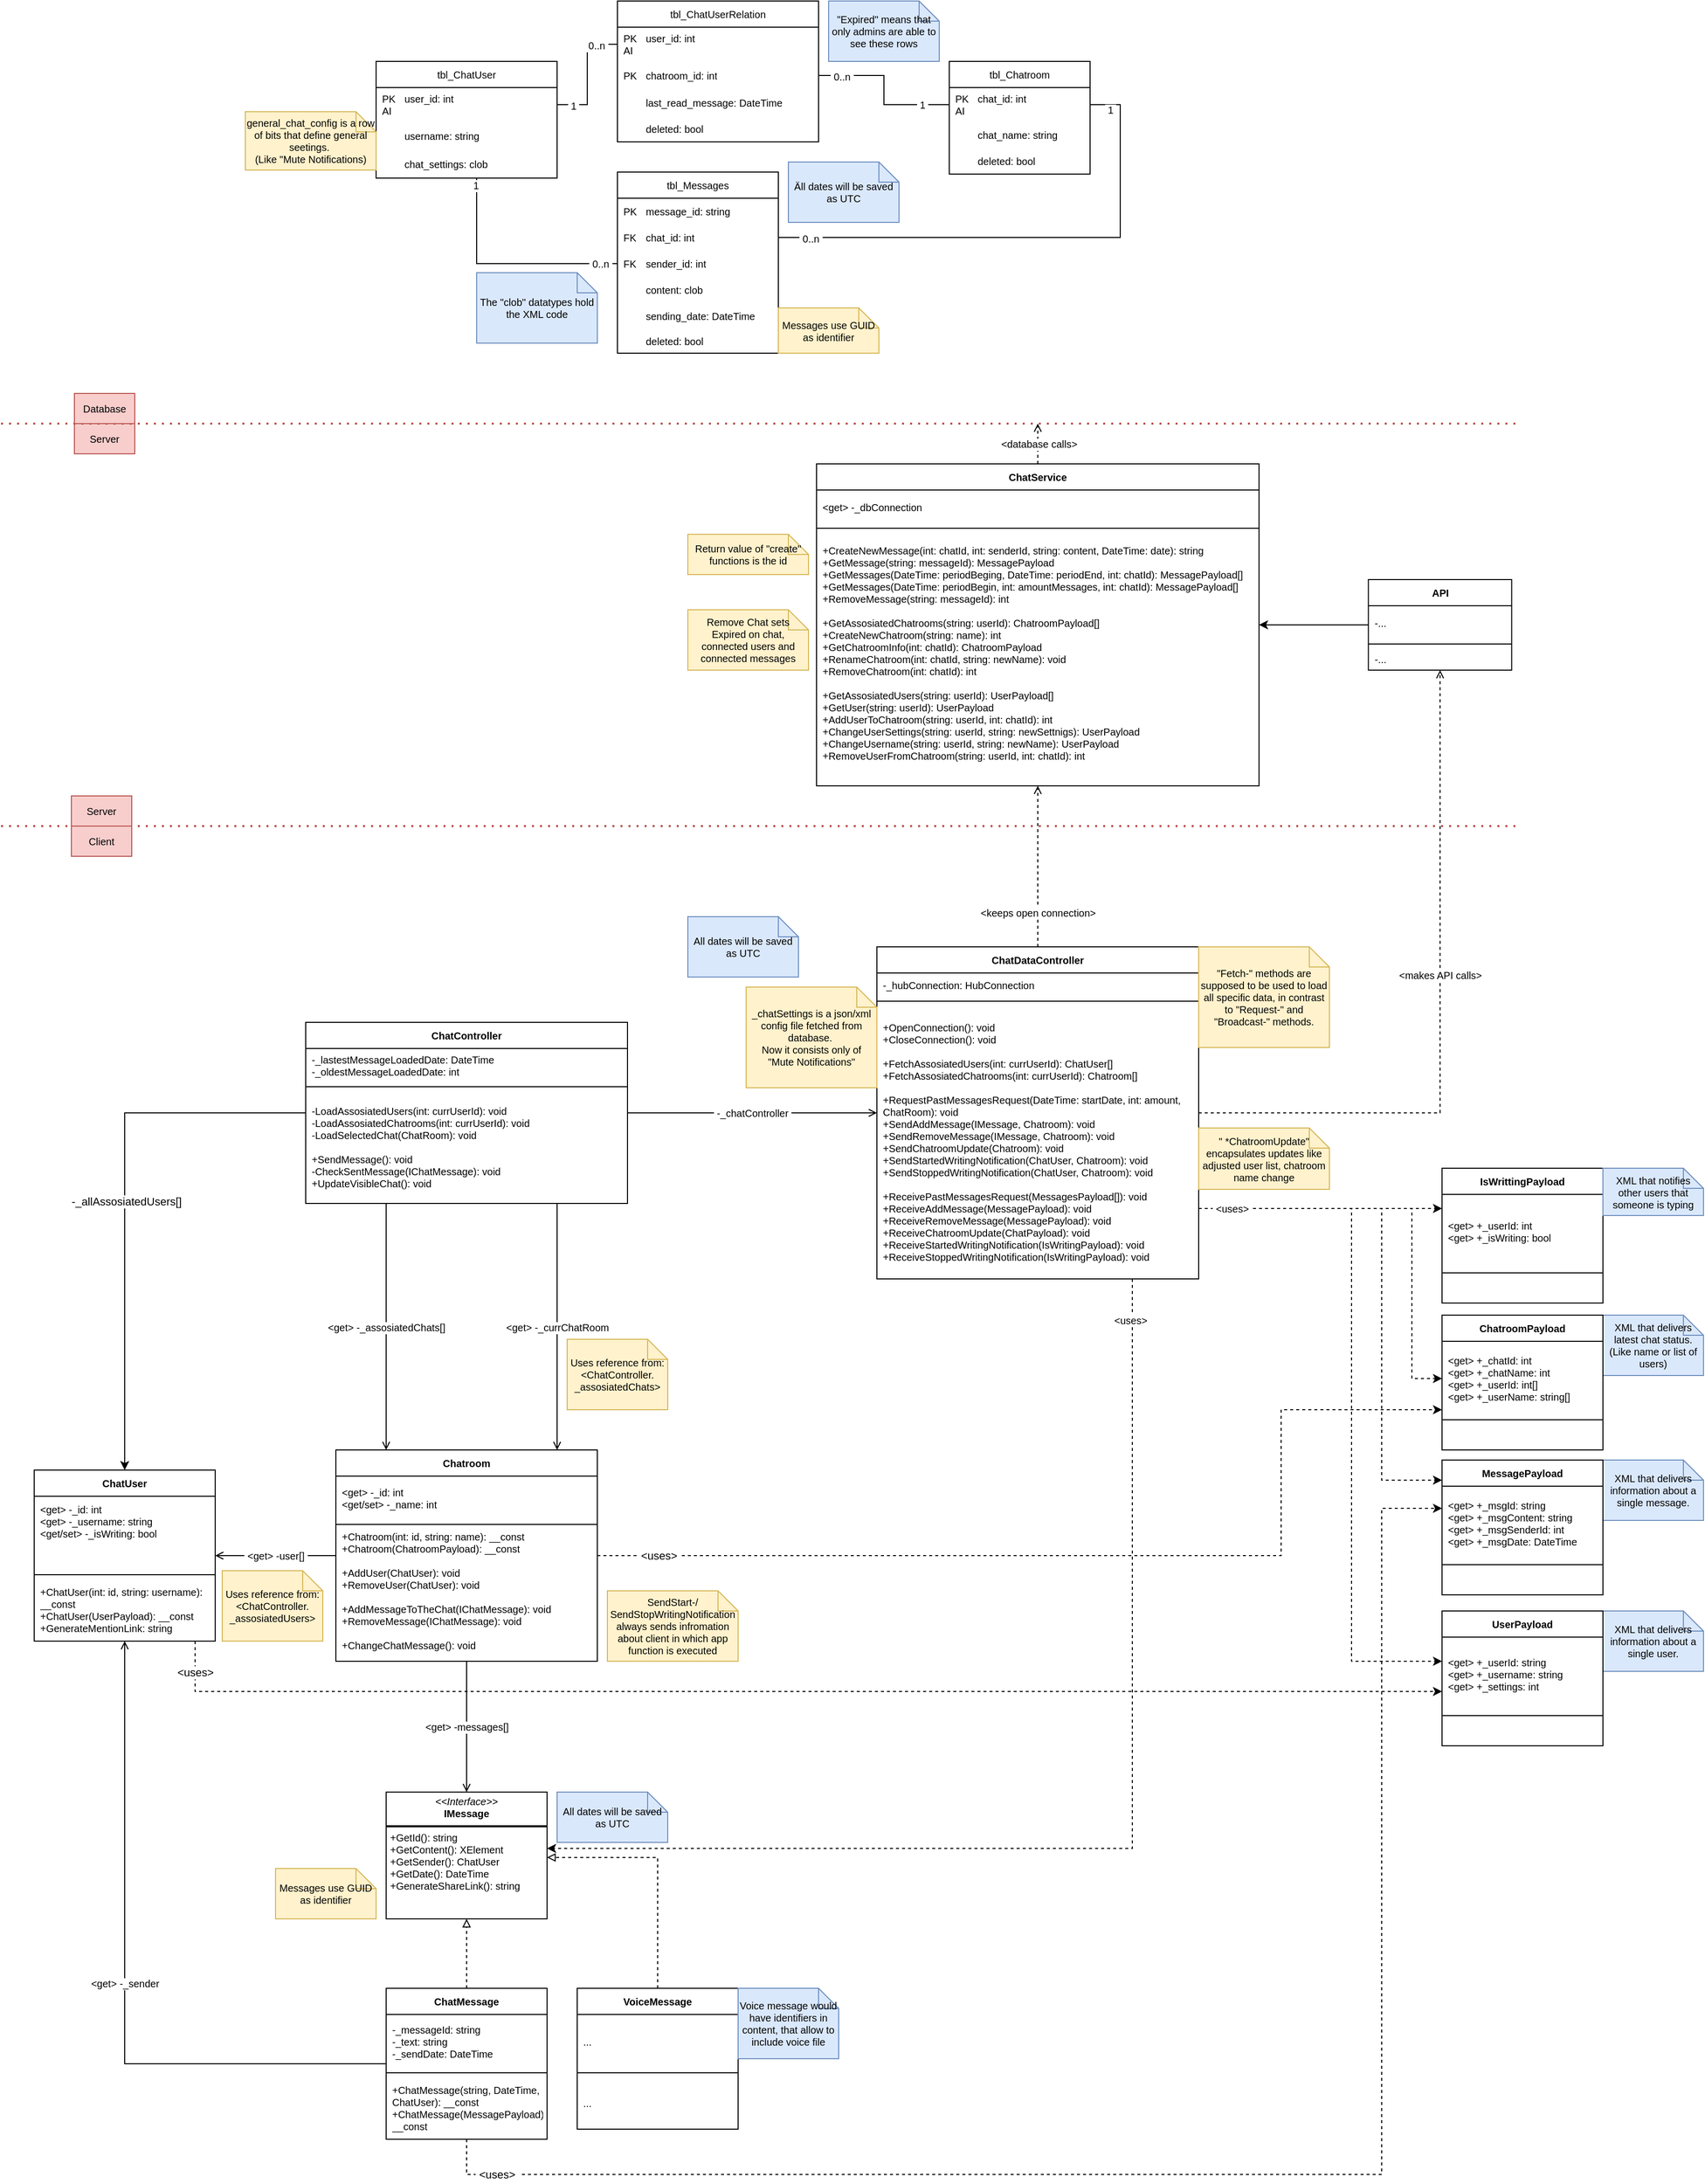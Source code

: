 <mxfile version="24.0.8" type="github">
  <diagram name="Pagina-1" id="_BIcd2fGNGywZXepcDtC">
    <mxGraphModel dx="2022" dy="1784" grid="1" gridSize="10" guides="1" tooltips="1" connect="1" arrows="1" fold="1" page="1" pageScale="1" pageWidth="827" pageHeight="1169" math="0" shadow="0">
      <root>
        <mxCell id="0" />
        <mxCell id="1" parent="0" />
        <mxCell id="UXujqqbUCY5wyIjqTFSq-46" value="&amp;nbsp;&amp;lt;uses&amp;gt;&amp;nbsp;" style="edgeStyle=orthogonalEdgeStyle;rounded=0;orthogonalLoop=1;jettySize=auto;html=1;dashed=1;" parent="1" source="otVkLo7p5fC6BMHa_1EE-1" target="8HCmsYnYacTSTwjRQxVs-51" edge="1">
          <mxGeometry x="-0.954" relative="1" as="geometry">
            <Array as="points">
              <mxPoint x="-490" y="700" />
            </Array>
            <mxPoint y="1" as="offset" />
          </mxGeometry>
        </mxCell>
        <mxCell id="otVkLo7p5fC6BMHa_1EE-1" value="ChatUser" style="swimlane;fontStyle=1;align=center;verticalAlign=middle;childLayout=stackLayout;horizontal=1;startSize=26;horizontalStack=0;resizeParent=1;resizeParentMax=0;resizeLast=0;collapsible=1;marginBottom=0;whiteSpace=wrap;html=1;fontSize=10;" parent="1" vertex="1">
          <mxGeometry x="-650" y="480" width="180" height="170" as="geometry" />
        </mxCell>
        <mxCell id="otVkLo7p5fC6BMHa_1EE-2" value="&lt;div style=&quot;font-size: 10px;&quot;&gt;&lt;span style=&quot;background-color: initial; font-size: 10px;&quot;&gt;&amp;lt;get&amp;gt; -_id: int&lt;/span&gt;&lt;br style=&quot;font-size: 10px;&quot;&gt;&lt;/div&gt;&lt;div style=&quot;font-size: 10px;&quot;&gt;&amp;lt;get&amp;gt; -_username: string&lt;div style=&quot;font-size: 10px;&quot;&gt;&amp;lt;get/set&amp;gt; -_isWriting: bool&lt;/div&gt;&lt;div style=&quot;font-size: 10px;&quot;&gt;&lt;br style=&quot;font-size: 10px;&quot;&gt;&lt;/div&gt;&lt;div style=&quot;font-size: 10px;&quot;&gt;&lt;br style=&quot;font-size: 10px;&quot;&gt;&lt;/div&gt;&lt;/div&gt;" style="text;strokeColor=none;fillColor=none;align=left;verticalAlign=middle;spacingLeft=4;spacingRight=4;overflow=hidden;rotatable=0;points=[[0,0.5],[1,0.5]];portConstraint=eastwest;whiteSpace=wrap;html=1;fontSize=10;" parent="otVkLo7p5fC6BMHa_1EE-1" vertex="1">
          <mxGeometry y="26" width="180" height="74" as="geometry" />
        </mxCell>
        <mxCell id="otVkLo7p5fC6BMHa_1EE-3" value="" style="line;strokeWidth=1;fillColor=none;align=left;verticalAlign=middle;spacingTop=-1;spacingLeft=3;spacingRight=3;rotatable=0;labelPosition=right;points=[];portConstraint=eastwest;strokeColor=inherit;fontSize=10;" parent="otVkLo7p5fC6BMHa_1EE-1" vertex="1">
          <mxGeometry y="100" width="180" height="8" as="geometry" />
        </mxCell>
        <mxCell id="otVkLo7p5fC6BMHa_1EE-4" value="+ChatUser(int: id, string: username): __const&lt;div style=&quot;font-size: 10px;&quot;&gt;+ChatUser(UserPayload): __const&lt;br style=&quot;font-size: 10px;&quot;&gt;+GenerateMentionLink: string&lt;/div&gt;" style="text;strokeColor=none;fillColor=none;align=left;verticalAlign=middle;spacingLeft=4;spacingRight=4;overflow=hidden;rotatable=0;points=[[0,0.5],[1,0.5]];portConstraint=eastwest;whiteSpace=wrap;html=1;fontSize=10;" parent="otVkLo7p5fC6BMHa_1EE-1" vertex="1">
          <mxGeometry y="108" width="180" height="62" as="geometry" />
        </mxCell>
        <mxCell id="oJ9yVa5YV7pGG5SNaFQi-9" style="edgeStyle=orthogonalEdgeStyle;rounded=0;orthogonalLoop=1;jettySize=auto;html=1;endArrow=open;endFill=0;fontSize=10;dashed=1;verticalAlign=middle;" parent="1" source="otVkLo7p5fC6BMHa_1EE-5" target="oJ9yVa5YV7pGG5SNaFQi-4" edge="1">
          <mxGeometry relative="1" as="geometry" />
        </mxCell>
        <mxCell id="oJ9yVa5YV7pGG5SNaFQi-23" value="&amp;nbsp;&amp;lt;makes API calls&amp;gt;&amp;nbsp;" style="edgeLabel;html=1;align=center;verticalAlign=middle;resizable=0;points=[];fontSize=10;" parent="oJ9yVa5YV7pGG5SNaFQi-9" vertex="1" connectable="0">
          <mxGeometry x="0.11" relative="1" as="geometry">
            <mxPoint as="offset" />
          </mxGeometry>
        </mxCell>
        <mxCell id="8HCmsYnYacTSTwjRQxVs-7" value="&amp;lt;keeps open connection&amp;gt;" style="edgeStyle=orthogonalEdgeStyle;rounded=0;orthogonalLoop=1;jettySize=auto;html=1;dashed=1;endArrow=open;endFill=0;fontSize=10;verticalAlign=middle;" parent="1" source="otVkLo7p5fC6BMHa_1EE-5" target="8HCmsYnYacTSTwjRQxVs-3" edge="1">
          <mxGeometry x="-0.571" relative="1" as="geometry">
            <mxPoint as="offset" />
            <mxPoint x="348" y="-60" as="sourcePoint" />
          </mxGeometry>
        </mxCell>
        <mxCell id="otVkLo7p5fC6BMHa_1EE-5" value="ChatDataController" style="swimlane;fontStyle=1;align=center;verticalAlign=middle;childLayout=stackLayout;horizontal=1;startSize=26;horizontalStack=0;resizeParent=1;resizeParentMax=0;resizeLast=0;collapsible=1;marginBottom=0;whiteSpace=wrap;html=1;fontSize=10;" parent="1" vertex="1">
          <mxGeometry x="188" y="-40" width="320" height="330" as="geometry">
            <mxRectangle x="60" y="30" width="90" height="30" as="alternateBounds" />
          </mxGeometry>
        </mxCell>
        <mxCell id="otVkLo7p5fC6BMHa_1EE-6" value="&lt;div style=&quot;font-size: 10px;&quot;&gt;-_hubConnection: HubConnection&lt;br&gt;&lt;/div&gt;" style="text;strokeColor=none;fillColor=none;align=left;verticalAlign=middle;spacingLeft=4;spacingRight=4;overflow=hidden;rotatable=0;points=[[0,0.5],[1,0.5]];portConstraint=eastwest;whiteSpace=wrap;html=1;fontSize=10;" parent="otVkLo7p5fC6BMHa_1EE-5" vertex="1">
          <mxGeometry y="26" width="320" height="24" as="geometry" />
        </mxCell>
        <mxCell id="otVkLo7p5fC6BMHa_1EE-7" value="" style="line;strokeWidth=1;fillColor=none;align=left;verticalAlign=middle;spacingTop=-1;spacingLeft=3;spacingRight=3;rotatable=0;labelPosition=right;points=[];portConstraint=eastwest;strokeColor=inherit;fontSize=10;" parent="otVkLo7p5fC6BMHa_1EE-5" vertex="1">
          <mxGeometry y="50" width="320" height="8" as="geometry" />
        </mxCell>
        <mxCell id="otVkLo7p5fC6BMHa_1EE-8" value="&lt;div style=&quot;font-size: 10px;&quot;&gt;&lt;span style=&quot;background-color: initial; font-size: 10px;&quot;&gt;+OpenConnection(): void&lt;/span&gt;&lt;br style=&quot;font-size: 10px;&quot;&gt;&lt;/div&gt;&lt;div style=&quot;font-size: 10px;&quot;&gt;+CloseConnection(): void&lt;/div&gt;&lt;div style=&quot;font-size: 10px;&quot;&gt;&lt;br&gt;&lt;/div&gt;&lt;div style=&quot;font-size: 10px;&quot;&gt;+FetchAssosiatedUsers(int: currUserId): ChatUser[]&lt;/div&gt;&lt;div style=&quot;font-size: 10px;&quot;&gt;+FetchAssosiatedChatrooms(int: currUserId): Chatroom[]&lt;/div&gt;&lt;div style=&quot;font-size: 10px;&quot;&gt;&lt;br&gt;&lt;/div&gt;&lt;div style=&quot;font-size: 10px;&quot;&gt;+RequestPastMessagesRequest(DateTime: startDate, int: amount, ChatRoom): void&lt;br style=&quot;font-size: 10px;&quot;&gt;&lt;div style=&quot;font-size: 10px;&quot;&gt;&lt;span style=&quot;background-color: initial; font-size: 10px;&quot;&gt;+SendAddMessage(IMessage, Chatroom): void&lt;/span&gt;&lt;br style=&quot;font-size: 10px;&quot;&gt;&lt;/div&gt;&lt;div style=&quot;font-size: 10px;&quot;&gt;+SendRemoveMessage(I&lt;span style=&quot;background-color: initial; font-size: 10px;&quot;&gt;Message, Chatroom&lt;/span&gt;&lt;span style=&quot;background-color: initial; font-size: 10px;&quot;&gt;): void&lt;/span&gt;&lt;/div&gt;&lt;div style=&quot;font-size: 10px;&quot;&gt;+SendChatroomUpdate(Chatroom): void&lt;div style=&quot;font-size: 10px;&quot;&gt;+SendStartedWritingNotification(ChatUser, Chatroom): void&lt;br style=&quot;font-size: 10px;&quot;&gt;&lt;/div&gt;&lt;div style=&quot;font-size: 10px;&quot;&gt;&lt;span style=&quot;background-color: initial; font-size: 10px;&quot;&gt;+SendStoppedWritingNotification(ChatUser, Chatroom): void&lt;/span&gt;&lt;br style=&quot;font-size: 10px;&quot;&gt;&lt;/div&gt;&lt;div style=&quot;font-size: 10px;&quot;&gt;&lt;span style=&quot;background-color: initial; font-size: 10px;&quot;&gt;&lt;br style=&quot;font-size: 10px;&quot;&gt;&lt;/span&gt;&lt;/div&gt;&lt;div style=&quot;font-size: 10px;&quot;&gt;+ReceivePastMessagesRequest(MessagesPayload[]): void&lt;/div&gt;&lt;div style=&quot;font-size: 10px;&quot;&gt;&lt;span style=&quot;background-color: initial; font-size: 10px;&quot;&gt;+ReceiveAddMessage(MessagePayload): void&lt;/span&gt;&lt;span style=&quot;background-color: initial; font-size: 10px;&quot;&gt;&lt;br style=&quot;font-size: 10px;&quot;&gt;&lt;/span&gt;&lt;/div&gt;&lt;div style=&quot;font-size: 10px;&quot;&gt;+ReceiveRemoveMessage(&lt;span style=&quot;background-color: initial; font-size: 10px;&quot;&gt;MessagePayload&lt;/span&gt;&lt;span style=&quot;background-color: initial; font-size: 10px;&quot;&gt;): void&lt;/span&gt;&lt;/div&gt;&lt;div style=&quot;font-size: 10px;&quot;&gt;+ReceiveChatroomUpdate(ChatPayload): void&lt;br style=&quot;font-size: 10px;&quot;&gt;&lt;/div&gt;&lt;/div&gt;+ReceiveStartedWritingNotification(IsWritingPayload): void&lt;/div&gt;+ReceiveStoppedWritingNotification(IsWritingPayload): void" style="text;strokeColor=none;fillColor=none;align=left;verticalAlign=middle;spacingLeft=4;spacingRight=4;overflow=hidden;rotatable=0;points=[[0,0.5],[1,0.5]];portConstraint=eastwest;whiteSpace=wrap;html=1;fontSize=10;" parent="otVkLo7p5fC6BMHa_1EE-5" vertex="1">
          <mxGeometry y="58" width="320" height="272" as="geometry" />
        </mxCell>
        <mxCell id="oJ9yVa5YV7pGG5SNaFQi-1" value="&amp;lt;get&amp;gt; -messages[]" style="edgeStyle=orthogonalEdgeStyle;rounded=0;orthogonalLoop=1;jettySize=auto;html=1;endArrow=open;endFill=0;fontSize=10;verticalAlign=middle;" parent="1" source="otVkLo7p5fC6BMHa_1EE-9" target="oJ9yVa5YV7pGG5SNaFQi-46" edge="1">
          <mxGeometry relative="1" as="geometry" />
        </mxCell>
        <mxCell id="oJ9yVa5YV7pGG5SNaFQi-2" value="&amp;nbsp;&amp;lt;get&amp;gt; -user[]&amp;nbsp;" style="edgeStyle=orthogonalEdgeStyle;rounded=0;orthogonalLoop=1;jettySize=auto;html=1;endArrow=open;endFill=0;fontSize=10;verticalAlign=middle;" parent="1" source="otVkLo7p5fC6BMHa_1EE-9" target="otVkLo7p5fC6BMHa_1EE-1" edge="1">
          <mxGeometry relative="1" as="geometry" />
        </mxCell>
        <mxCell id="oJ9yVa5YV7pGG5SNaFQi-8" value="&amp;lt;get&amp;gt; -_currChatRoom" style="edgeStyle=orthogonalEdgeStyle;rounded=0;orthogonalLoop=1;jettySize=auto;html=1;fontSize=10;endArrow=none;endFill=0;startArrow=open;startFill=0;verticalAlign=middle;" parent="1" source="otVkLo7p5fC6BMHa_1EE-9" target="UXujqqbUCY5wyIjqTFSq-18" edge="1">
          <mxGeometry relative="1" as="geometry">
            <Array as="points">
              <mxPoint x="-130" y="330" />
              <mxPoint x="-130" y="330" />
            </Array>
          </mxGeometry>
        </mxCell>
        <mxCell id="UXujqqbUCY5wyIjqTFSq-45" value="&amp;nbsp;&amp;lt;uses&amp;gt;&amp;nbsp;" style="edgeStyle=orthogonalEdgeStyle;rounded=0;orthogonalLoop=1;jettySize=auto;html=1;dashed=1;" parent="1" source="otVkLo7p5fC6BMHa_1EE-9" target="8HCmsYnYacTSTwjRQxVs-27" edge="1">
          <mxGeometry x="-0.877" relative="1" as="geometry">
            <Array as="points">
              <mxPoint x="590" y="565" />
              <mxPoint x="590" y="420" />
            </Array>
            <mxPoint as="offset" />
          </mxGeometry>
        </mxCell>
        <mxCell id="otVkLo7p5fC6BMHa_1EE-9" value="Chatroom" style="swimlane;fontStyle=1;align=center;verticalAlign=middle;childLayout=stackLayout;horizontal=1;startSize=26;horizontalStack=0;resizeParent=1;resizeParentMax=0;resizeLast=0;collapsible=1;marginBottom=0;whiteSpace=wrap;html=1;fontSize=10;" parent="1" vertex="1">
          <mxGeometry x="-350" y="460" width="260" height="210" as="geometry" />
        </mxCell>
        <mxCell id="otVkLo7p5fC6BMHa_1EE-10" value="&amp;lt;get&amp;gt; -_id: int&lt;div style=&quot;font-size: 10px;&quot;&gt;&amp;lt;get/set&amp;gt; -_name: int&lt;span style=&quot;background-color: initial; font-size: 10px;&quot;&gt;&amp;nbsp;&lt;/span&gt;&lt;/div&gt;" style="text;strokeColor=none;fillColor=none;align=left;verticalAlign=middle;spacingLeft=4;spacingRight=4;overflow=hidden;rotatable=0;points=[[0,0.5],[1,0.5]];portConstraint=eastwest;whiteSpace=wrap;html=1;fontSize=10;" parent="otVkLo7p5fC6BMHa_1EE-9" vertex="1">
          <mxGeometry y="26" width="260" height="44" as="geometry" />
        </mxCell>
        <mxCell id="otVkLo7p5fC6BMHa_1EE-11" value="" style="line;strokeWidth=1;fillColor=none;align=left;verticalAlign=middle;spacingTop=-1;spacingLeft=3;spacingRight=3;rotatable=0;labelPosition=right;points=[];portConstraint=eastwest;strokeColor=inherit;fontSize=10;" parent="otVkLo7p5fC6BMHa_1EE-9" vertex="1">
          <mxGeometry y="70" width="260" height="8" as="geometry" />
        </mxCell>
        <mxCell id="otVkLo7p5fC6BMHa_1EE-12" value="&lt;div style=&quot;font-size: 10px;&quot;&gt;&lt;span style=&quot;background-color: initial; font-size: 10px;&quot;&gt;+Chatroom(int: id, string: name): __const&lt;/span&gt;&lt;/div&gt;&lt;div style=&quot;font-size: 10px;&quot;&gt;&lt;span style=&quot;background-color: initial; font-size: 10px;&quot;&gt;+Chatroom(ChatroomPayload): __const&lt;/span&gt;&lt;/div&gt;&lt;div style=&quot;font-size: 10px;&quot;&gt;&lt;span style=&quot;background-color: initial; font-size: 10px;&quot;&gt;&lt;br style=&quot;font-size: 10px;&quot;&gt;&lt;/span&gt;&lt;/div&gt;&lt;div style=&quot;font-size: 10px;&quot;&gt;&lt;span style=&quot;background-color: initial; font-size: 10px;&quot;&gt;+AddUser(ChatUser): void&lt;/span&gt;&lt;br style=&quot;font-size: 10px;&quot;&gt;&lt;/div&gt;&lt;div style=&quot;font-size: 10px;&quot;&gt;+RemoveUser(ChatUser): void&lt;/div&gt;&lt;div style=&quot;font-size: 10px;&quot;&gt;&lt;br style=&quot;font-size: 10px;&quot;&gt;&lt;/div&gt;&lt;div style=&quot;font-size: 10px;&quot;&gt;+AddMessageToTheChat(IChatMessage): void&lt;/div&gt;&lt;div style=&quot;font-size: 10px;&quot;&gt;+RemoveMessage(IChatMessage): void&lt;/div&gt;&lt;div style=&quot;font-size: 10px;&quot;&gt;&lt;br style=&quot;font-size: 10px;&quot;&gt;&lt;/div&gt;&lt;div style=&quot;font-size: 10px;&quot;&gt;+ChangeChatMessage(): void&lt;/div&gt;&lt;div style=&quot;font-size: 10px;&quot;&gt;&lt;div style=&quot;font-size: 10px;&quot;&gt;&lt;br style=&quot;font-size: 10px;&quot;&gt;&lt;/div&gt;&lt;/div&gt;" style="text;strokeColor=none;fillColor=none;align=left;verticalAlign=middle;spacingLeft=4;spacingRight=4;overflow=hidden;rotatable=0;points=[[0,0.5],[1,0.5]];portConstraint=eastwest;whiteSpace=wrap;html=1;fontSize=10;" parent="otVkLo7p5fC6BMHa_1EE-9" vertex="1">
          <mxGeometry y="78" width="260" height="132" as="geometry" />
        </mxCell>
        <mxCell id="oJ9yVa5YV7pGG5SNaFQi-47" style="edgeStyle=orthogonalEdgeStyle;rounded=0;orthogonalLoop=1;jettySize=auto;html=1;dashed=1;endArrow=block;endFill=0;fontSize=10;verticalAlign=middle;" parent="1" source="otVkLo7p5fC6BMHa_1EE-13" target="oJ9yVa5YV7pGG5SNaFQi-46" edge="1">
          <mxGeometry relative="1" as="geometry" />
        </mxCell>
        <mxCell id="UXujqqbUCY5wyIjqTFSq-47" value="&amp;nbsp;&amp;lt;uses&amp;gt;&amp;nbsp;" style="edgeStyle=orthogonalEdgeStyle;rounded=0;orthogonalLoop=1;jettySize=auto;html=1;dashed=1;" parent="1" source="otVkLo7p5fC6BMHa_1EE-13" target="otVkLo7p5fC6BMHa_1EE-29" edge="1">
          <mxGeometry x="-0.922" relative="1" as="geometry">
            <Array as="points">
              <mxPoint x="-220" y="1180" />
              <mxPoint x="690" y="1180" />
              <mxPoint x="690" y="518" />
            </Array>
            <mxPoint as="offset" />
          </mxGeometry>
        </mxCell>
        <mxCell id="otVkLo7p5fC6BMHa_1EE-13" value="ChatMessage" style="swimlane;fontStyle=1;align=center;verticalAlign=middle;childLayout=stackLayout;horizontal=1;startSize=26;horizontalStack=0;resizeParent=1;resizeParentMax=0;resizeLast=0;collapsible=1;marginBottom=0;whiteSpace=wrap;html=1;fontSize=10;" parent="1" vertex="1">
          <mxGeometry x="-300" y="995" width="160" height="150" as="geometry" />
        </mxCell>
        <mxCell id="otVkLo7p5fC6BMHa_1EE-14" value="&lt;div style=&quot;font-size: 10px;&quot;&gt;-_messageId: string&lt;/div&gt;-_text: string&lt;div style=&quot;font-size: 10px;&quot;&gt;&lt;div style=&quot;font-size: 10px;&quot;&gt;-_sendDate:&amp;nbsp;&lt;span style=&quot;background-color: initial; font-size: 10px;&quot;&gt;DateTime&lt;/span&gt;&lt;/div&gt;&lt;/div&gt;" style="text;strokeColor=none;fillColor=none;align=left;verticalAlign=middle;spacingLeft=4;spacingRight=4;overflow=hidden;rotatable=0;points=[[0,0.5],[1,0.5]];portConstraint=eastwest;whiteSpace=wrap;html=1;fontSize=10;" parent="otVkLo7p5fC6BMHa_1EE-13" vertex="1">
          <mxGeometry y="26" width="160" height="54" as="geometry" />
        </mxCell>
        <mxCell id="otVkLo7p5fC6BMHa_1EE-15" value="" style="line;strokeWidth=1;fillColor=none;align=left;verticalAlign=middle;spacingTop=-1;spacingLeft=3;spacingRight=3;rotatable=0;labelPosition=right;points=[];portConstraint=eastwest;strokeColor=inherit;fontSize=10;" parent="otVkLo7p5fC6BMHa_1EE-13" vertex="1">
          <mxGeometry y="80" width="160" height="8" as="geometry" />
        </mxCell>
        <mxCell id="otVkLo7p5fC6BMHa_1EE-16" value="+ChatMessage(string, DateTime, ChatUser): __const&lt;br style=&quot;font-size: 10px;&quot;&gt;+ChatMessage(MessagePayload): __const" style="text;strokeColor=none;fillColor=none;align=left;verticalAlign=middle;spacingLeft=4;spacingRight=4;overflow=hidden;rotatable=0;points=[[0,0.5],[1,0.5]];portConstraint=eastwest;whiteSpace=wrap;html=1;fontSize=10;" parent="otVkLo7p5fC6BMHa_1EE-13" vertex="1">
          <mxGeometry y="88" width="160" height="62" as="geometry" />
        </mxCell>
        <mxCell id="otVkLo7p5fC6BMHa_1EE-23" value="IsWrittingPayload" style="swimlane;fontStyle=1;align=center;verticalAlign=middle;childLayout=stackLayout;horizontal=1;startSize=26;horizontalStack=0;resizeParent=1;resizeParentMax=0;resizeLast=0;collapsible=1;marginBottom=0;whiteSpace=wrap;html=1;fontSize=10;" parent="1" vertex="1">
          <mxGeometry x="750" y="180" width="160" height="134" as="geometry" />
        </mxCell>
        <mxCell id="otVkLo7p5fC6BMHa_1EE-24" value="&lt;div style=&quot;font-size: 10px;&quot;&gt;&amp;lt;get&amp;gt; +_userId: int&lt;/div&gt;&amp;lt;get&amp;gt; +_isWriting: bool" style="text;strokeColor=none;fillColor=none;align=left;verticalAlign=middle;spacingLeft=4;spacingRight=4;overflow=hidden;rotatable=0;points=[[0,0.5],[1,0.5]];portConstraint=eastwest;whiteSpace=wrap;html=1;fontSize=10;" parent="otVkLo7p5fC6BMHa_1EE-23" vertex="1">
          <mxGeometry y="26" width="160" height="74" as="geometry" />
        </mxCell>
        <mxCell id="otVkLo7p5fC6BMHa_1EE-25" value="" style="line;strokeWidth=1;fillColor=none;align=left;verticalAlign=middle;spacingTop=-1;spacingLeft=3;spacingRight=3;rotatable=0;labelPosition=right;points=[];portConstraint=eastwest;strokeColor=inherit;fontSize=10;" parent="otVkLo7p5fC6BMHa_1EE-23" vertex="1">
          <mxGeometry y="100" width="160" height="8" as="geometry" />
        </mxCell>
        <mxCell id="otVkLo7p5fC6BMHa_1EE-26" value="&amp;nbsp;" style="text;strokeColor=none;fillColor=none;align=left;verticalAlign=middle;spacingLeft=4;spacingRight=4;overflow=hidden;rotatable=0;points=[[0,0.5],[1,0.5]];portConstraint=eastwest;whiteSpace=wrap;html=1;fontSize=10;" parent="otVkLo7p5fC6BMHa_1EE-23" vertex="1">
          <mxGeometry y="108" width="160" height="26" as="geometry" />
        </mxCell>
        <mxCell id="otVkLo7p5fC6BMHa_1EE-28" value="XML that notifies other users that someone is typing" style="shape=note;size=20;whiteSpace=wrap;html=1;fontSize=10;fillColor=#dae8fc;strokeColor=#6c8ebf;verticalAlign=middle;" parent="1" vertex="1">
          <mxGeometry x="910" y="180" width="100" height="47" as="geometry" />
        </mxCell>
        <mxCell id="otVkLo7p5fC6BMHa_1EE-33" value="XML that delivers information about a single message." style="shape=note;size=20;whiteSpace=wrap;html=1;fontSize=10;fillColor=#dae8fc;strokeColor=#6c8ebf;verticalAlign=middle;" parent="1" vertex="1">
          <mxGeometry x="910" y="470" width="100" height="60" as="geometry" />
        </mxCell>
        <mxCell id="oJ9yVa5YV7pGG5SNaFQi-3" value="&amp;nbsp;&amp;lt;get&amp;gt; -_sender&amp;nbsp;" style="edgeStyle=orthogonalEdgeStyle;rounded=0;orthogonalLoop=1;jettySize=auto;html=1;endArrow=open;endFill=0;fontSize=10;verticalAlign=middle;" parent="1" source="otVkLo7p5fC6BMHa_1EE-13" target="otVkLo7p5fC6BMHa_1EE-1" edge="1">
          <mxGeometry relative="1" as="geometry" />
        </mxCell>
        <mxCell id="8HCmsYnYacTSTwjRQxVs-9" style="edgeStyle=orthogonalEdgeStyle;rounded=0;orthogonalLoop=1;jettySize=auto;html=1;fontSize=10;verticalAlign=middle;" parent="1" source="oJ9yVa5YV7pGG5SNaFQi-4" target="8HCmsYnYacTSTwjRQxVs-3" edge="1">
          <mxGeometry relative="1" as="geometry" />
        </mxCell>
        <mxCell id="oJ9yVa5YV7pGG5SNaFQi-4" value="API" style="swimlane;fontStyle=1;align=center;verticalAlign=middle;childLayout=stackLayout;horizontal=1;startSize=26;horizontalStack=0;resizeParent=1;resizeParentMax=0;resizeLast=0;collapsible=1;marginBottom=0;whiteSpace=wrap;html=1;fontSize=10;" parent="1" vertex="1">
          <mxGeometry x="676.75" y="-405" width="142.5" height="90" as="geometry">
            <mxRectangle x="538.75" y="-405" width="60" height="30" as="alternateBounds" />
          </mxGeometry>
        </mxCell>
        <mxCell id="oJ9yVa5YV7pGG5SNaFQi-5" value="-..." style="text;strokeColor=none;fillColor=none;align=left;verticalAlign=middle;spacingLeft=4;spacingRight=4;overflow=hidden;rotatable=0;points=[[0,0.5],[1,0.5]];portConstraint=eastwest;whiteSpace=wrap;html=1;fontSize=10;" parent="oJ9yVa5YV7pGG5SNaFQi-4" vertex="1">
          <mxGeometry y="26" width="142.5" height="34" as="geometry" />
        </mxCell>
        <mxCell id="oJ9yVa5YV7pGG5SNaFQi-6" value="" style="line;strokeWidth=1;fillColor=none;align=left;verticalAlign=middle;spacingTop=-1;spacingLeft=3;spacingRight=3;rotatable=0;labelPosition=right;points=[];portConstraint=eastwest;strokeColor=inherit;fontSize=10;" parent="oJ9yVa5YV7pGG5SNaFQi-4" vertex="1">
          <mxGeometry y="60" width="142.5" height="8" as="geometry" />
        </mxCell>
        <mxCell id="oJ9yVa5YV7pGG5SNaFQi-7" value="-..." style="text;strokeColor=none;fillColor=none;align=left;verticalAlign=middle;spacingLeft=4;spacingRight=4;overflow=hidden;rotatable=0;points=[[0,0.5],[1,0.5]];portConstraint=eastwest;whiteSpace=wrap;html=1;fontSize=10;" parent="oJ9yVa5YV7pGG5SNaFQi-4" vertex="1">
          <mxGeometry y="68" width="142.5" height="22" as="geometry" />
        </mxCell>
        <mxCell id="oJ9yVa5YV7pGG5SNaFQi-10" value="SendStart-/&lt;div style=&quot;font-size: 10px;&quot;&gt;SendStopWritingNotification always sends infromation about client in which app function is executed&lt;/div&gt;" style="shape=note;size=20;whiteSpace=wrap;html=1;fontSize=10;fillColor=#fff2cc;strokeColor=#d6b656;verticalAlign=middle;" parent="1" vertex="1">
          <mxGeometry x="-80" y="600" width="130" height="70" as="geometry" />
        </mxCell>
        <mxCell id="otVkLo7p5fC6BMHa_1EE-29" value="MessagePayload" style="swimlane;fontStyle=1;align=center;verticalAlign=middle;childLayout=stackLayout;horizontal=1;startSize=26;horizontalStack=0;resizeParent=1;resizeParentMax=0;resizeLast=0;collapsible=1;marginBottom=0;whiteSpace=wrap;html=1;fontSize=10;" parent="1" vertex="1">
          <mxGeometry x="750" y="470" width="160" height="134" as="geometry" />
        </mxCell>
        <mxCell id="otVkLo7p5fC6BMHa_1EE-30" value="&amp;lt;get&amp;gt; +_msgId: string&lt;div style=&quot;font-size: 10px;&quot;&gt;&amp;lt;get&amp;gt; +_msgContent: string&lt;/div&gt;&lt;div style=&quot;font-size: 10px;&quot;&gt;&amp;lt;get&amp;gt; +_msgSenderId: int&lt;/div&gt;&lt;div style=&quot;font-size: 10px;&quot;&gt;&amp;lt;get&amp;gt; +_msgDate:&amp;nbsp;&lt;span style=&quot;background-color: initial; font-size: 10px;&quot;&gt;DateTime&lt;/span&gt;&lt;/div&gt;" style="text;strokeColor=none;fillColor=none;align=left;verticalAlign=middle;spacingLeft=4;spacingRight=4;overflow=hidden;rotatable=0;points=[[0,0.5],[1,0.5]];portConstraint=eastwest;whiteSpace=wrap;html=1;fontSize=10;" parent="otVkLo7p5fC6BMHa_1EE-29" vertex="1">
          <mxGeometry y="26" width="160" height="74" as="geometry" />
        </mxCell>
        <mxCell id="otVkLo7p5fC6BMHa_1EE-31" value="" style="line;strokeWidth=1;fillColor=none;align=left;verticalAlign=middle;spacingTop=-1;spacingLeft=3;spacingRight=3;rotatable=0;labelPosition=right;points=[];portConstraint=eastwest;strokeColor=inherit;fontSize=10;" parent="otVkLo7p5fC6BMHa_1EE-29" vertex="1">
          <mxGeometry y="100" width="160" height="8" as="geometry" />
        </mxCell>
        <mxCell id="otVkLo7p5fC6BMHa_1EE-32" value="&amp;nbsp;" style="text;strokeColor=none;fillColor=none;align=left;verticalAlign=middle;spacingLeft=4;spacingRight=4;overflow=hidden;rotatable=0;points=[[0,0.5],[1,0.5]];portConstraint=eastwest;whiteSpace=wrap;html=1;fontSize=10;" parent="otVkLo7p5fC6BMHa_1EE-29" vertex="1">
          <mxGeometry y="108" width="160" height="26" as="geometry" />
        </mxCell>
        <mxCell id="oJ9yVa5YV7pGG5SNaFQi-46" value="&lt;p style=&quot;margin: 4px 0px 0px; text-align: center; font-size: 10px;&quot;&gt;&lt;font style=&quot;font-size: 10px;&quot;&gt;&lt;i style=&quot;font-size: 10px;&quot;&gt;&amp;lt;&amp;lt;Interface&amp;gt;&amp;gt;&lt;/i&gt;&lt;br style=&quot;font-size: 10px;&quot;&gt;&lt;b style=&quot;font-size: 10px;&quot;&gt;IMessage&lt;/b&gt;&lt;/font&gt;&lt;/p&gt;&lt;hr style=&quot;border-style: solid; font-size: 10px;&quot;&gt;&lt;p style=&quot;margin: 0px 0px 0px 4px; font-size: 10px;&quot;&gt;&lt;font style=&quot;font-size: 10px;&quot;&gt;+GetId(): string&lt;/font&gt;&lt;/p&gt;&lt;p style=&quot;margin: 0px 0px 0px 4px; font-size: 10px;&quot;&gt;&lt;font style=&quot;font-size: 10px;&quot;&gt;+GetContent(): XElement&lt;/font&gt;&lt;/p&gt;&lt;p style=&quot;margin: 0px 0px 0px 4px; font-size: 10px;&quot;&gt;&lt;font style=&quot;font-size: 10px;&quot;&gt;+GetSender(): ChatUser&lt;br style=&quot;font-size: 10px;&quot;&gt;+GetDate(): DateTime&lt;/font&gt;&lt;/p&gt;&lt;p style=&quot;margin: 0px 0px 0px 4px; font-size: 10px;&quot;&gt;+GenerateShareLink(): string&lt;/p&gt;" style="verticalAlign=middle;align=left;overflow=fill;html=1;whiteSpace=wrap;fontSize=10;" parent="1" vertex="1">
          <mxGeometry x="-300" y="800" width="160" height="126" as="geometry" />
        </mxCell>
        <mxCell id="oJ9yVa5YV7pGG5SNaFQi-55" value="tbl_Chatroom" style="swimlane;fontStyle=0;childLayout=stackLayout;horizontal=1;startSize=26;fillColor=none;horizontalStack=0;resizeParent=1;resizeParentMax=0;resizeLast=0;collapsible=1;marginBottom=0;whiteSpace=wrap;html=1;fontSize=10;verticalAlign=middle;" parent="1" vertex="1">
          <mxGeometry x="260" y="-920" width="140" height="112" as="geometry" />
        </mxCell>
        <mxCell id="oJ9yVa5YV7pGG5SNaFQi-57" value="PK&lt;span style=&quot;white-space: pre; font-size: 10px;&quot;&gt;&#x9;&lt;/span&gt;chat_id: int&lt;br style=&quot;font-size: 10px;&quot;&gt;AI" style="text;strokeColor=none;fillColor=none;align=left;verticalAlign=middle;spacingLeft=4;spacingRight=4;overflow=hidden;rotatable=0;points=[[0,0.5],[1,0.5]];portConstraint=eastwest;whiteSpace=wrap;html=1;fontSize=10;" parent="oJ9yVa5YV7pGG5SNaFQi-55" vertex="1">
          <mxGeometry y="26" width="140" height="34" as="geometry" />
        </mxCell>
        <mxCell id="oJ9yVa5YV7pGG5SNaFQi-98" value="&lt;span style=&quot;white-space: pre; font-size: 10px;&quot;&gt;&#x9;&lt;/span&gt;chat_name: string" style="text;strokeColor=none;fillColor=none;align=left;verticalAlign=middle;spacingLeft=4;spacingRight=4;overflow=hidden;rotatable=0;points=[[0,0.5],[1,0.5]];portConstraint=eastwest;whiteSpace=wrap;html=1;fontSize=10;" parent="oJ9yVa5YV7pGG5SNaFQi-55" vertex="1">
          <mxGeometry y="60" width="140" height="26" as="geometry" />
        </mxCell>
        <mxCell id="8HCmsYnYacTSTwjRQxVs-21" value="&lt;span style=&quot;white-space: pre; font-size: 10px;&quot;&gt;&#x9;&lt;/span&gt;deleted: bool" style="text;strokeColor=none;fillColor=none;align=left;verticalAlign=middle;spacingLeft=4;spacingRight=4;overflow=hidden;rotatable=0;points=[[0,0.5],[1,0.5]];portConstraint=eastwest;whiteSpace=wrap;html=1;fontSize=10;" parent="oJ9yVa5YV7pGG5SNaFQi-55" vertex="1">
          <mxGeometry y="86" width="140" height="26" as="geometry" />
        </mxCell>
        <mxCell id="oJ9yVa5YV7pGG5SNaFQi-85" style="edgeStyle=orthogonalEdgeStyle;rounded=0;orthogonalLoop=1;jettySize=auto;html=1;endArrow=none;endFill=0;spacing=0;fontSize=10;verticalAlign=middle;" parent="1" source="oJ9yVa5YV7pGG5SNaFQi-59" target="oJ9yVa5YV7pGG5SNaFQi-77" edge="1">
          <mxGeometry relative="1" as="geometry">
            <mxPoint x="340" y="-780" as="targetPoint" />
            <Array as="points">
              <mxPoint x="-210" y="-719" />
            </Array>
          </mxGeometry>
        </mxCell>
        <mxCell id="oJ9yVa5YV7pGG5SNaFQi-96" value="&amp;nbsp;0..n&amp;nbsp;" style="edgeLabel;html=1;align=center;verticalAlign=middle;resizable=0;points=[];fontSize=10;" parent="oJ9yVa5YV7pGG5SNaFQi-85" vertex="1" connectable="0">
          <mxGeometry x="0.927" relative="1" as="geometry">
            <mxPoint x="-9" as="offset" />
          </mxGeometry>
        </mxCell>
        <mxCell id="oJ9yVa5YV7pGG5SNaFQi-97" value="1" style="edgeLabel;html=1;align=center;verticalAlign=middle;resizable=0;points=[];fontSize=10;" parent="oJ9yVa5YV7pGG5SNaFQi-85" vertex="1" connectable="0">
          <mxGeometry x="-0.936" y="-1" relative="1" as="geometry">
            <mxPoint as="offset" />
          </mxGeometry>
        </mxCell>
        <mxCell id="oJ9yVa5YV7pGG5SNaFQi-59" value="tbl_ChatUser" style="swimlane;fontStyle=0;childLayout=stackLayout;horizontal=1;startSize=26;fillColor=none;horizontalStack=0;resizeParent=1;resizeParentMax=0;resizeLast=0;collapsible=1;marginBottom=0;whiteSpace=wrap;html=1;fontSize=10;verticalAlign=middle;" parent="1" vertex="1">
          <mxGeometry x="-310" y="-920" width="180" height="116" as="geometry" />
        </mxCell>
        <mxCell id="oJ9yVa5YV7pGG5SNaFQi-60" value="PK&lt;span style=&quot;white-space: pre; font-size: 10px;&quot;&gt;&#x9;&lt;/span&gt;user_id: int&lt;div style=&quot;font-size: 10px;&quot;&gt;AI&lt;/div&gt;" style="text;strokeColor=none;fillColor=none;align=left;verticalAlign=middle;spacingLeft=4;spacingRight=4;overflow=hidden;rotatable=0;points=[[0,0.5],[1,0.5]];portConstraint=eastwest;whiteSpace=wrap;html=1;fontSize=10;" parent="oJ9yVa5YV7pGG5SNaFQi-59" vertex="1">
          <mxGeometry y="26" width="180" height="34" as="geometry" />
        </mxCell>
        <mxCell id="oJ9yVa5YV7pGG5SNaFQi-67" value="&lt;span style=&quot;white-space: pre; font-size: 10px;&quot;&gt;&#x9;&lt;/span&gt;username: string" style="text;strokeColor=none;fillColor=none;align=left;verticalAlign=middle;spacingLeft=4;spacingRight=4;overflow=hidden;rotatable=0;points=[[0,0.5],[1,0.5]];portConstraint=eastwest;whiteSpace=wrap;html=1;fontSize=10;" parent="oJ9yVa5YV7pGG5SNaFQi-59" vertex="1">
          <mxGeometry y="60" width="180" height="28" as="geometry" />
        </mxCell>
        <mxCell id="oJ9yVa5YV7pGG5SNaFQi-107" value="&lt;span style=&quot;white-space: pre; font-size: 10px;&quot;&gt;&#x9;&lt;/span&gt;chat_settings: clob" style="text;strokeColor=none;fillColor=none;align=left;verticalAlign=middle;spacingLeft=4;spacingRight=4;overflow=hidden;rotatable=0;points=[[0,0.5],[1,0.5]];portConstraint=eastwest;whiteSpace=wrap;html=1;fontSize=10;" parent="oJ9yVa5YV7pGG5SNaFQi-59" vertex="1">
          <mxGeometry y="88" width="180" height="28" as="geometry" />
        </mxCell>
        <mxCell id="oJ9yVa5YV7pGG5SNaFQi-61" value="tbl_ChatUserRelation" style="swimlane;fontStyle=0;childLayout=stackLayout;horizontal=1;startSize=26;fillColor=none;horizontalStack=0;resizeParent=1;resizeParentMax=0;resizeLast=0;collapsible=1;marginBottom=0;whiteSpace=wrap;html=1;fontSize=10;verticalAlign=middle;" parent="1" vertex="1">
          <mxGeometry x="-70" y="-980" width="200" height="140" as="geometry" />
        </mxCell>
        <mxCell id="oJ9yVa5YV7pGG5SNaFQi-64" value="PK&lt;span style=&quot;white-space: pre; font-size: 10px;&quot;&gt;&#x9;&lt;/span&gt;user_id: int&lt;div style=&quot;font-size: 10px;&quot;&gt;AI&lt;/div&gt;" style="text;strokeColor=none;fillColor=none;align=left;verticalAlign=middle;spacingLeft=4;spacingRight=4;overflow=hidden;rotatable=0;points=[[0,0.5],[1,0.5]];portConstraint=eastwest;whiteSpace=wrap;html=1;fontSize=10;" parent="oJ9yVa5YV7pGG5SNaFQi-61" vertex="1">
          <mxGeometry y="26" width="200" height="34" as="geometry" />
        </mxCell>
        <mxCell id="oJ9yVa5YV7pGG5SNaFQi-62" value="PK&lt;span style=&quot;white-space: pre; font-size: 10px;&quot;&gt;&#x9;&lt;/span&gt;chatroom_id: int" style="text;strokeColor=none;fillColor=none;align=left;verticalAlign=middle;spacingLeft=4;spacingRight=4;overflow=hidden;rotatable=0;points=[[0,0.5],[1,0.5]];portConstraint=eastwest;whiteSpace=wrap;html=1;fontSize=10;" parent="oJ9yVa5YV7pGG5SNaFQi-61" vertex="1">
          <mxGeometry y="60" width="200" height="28" as="geometry" />
        </mxCell>
        <mxCell id="oJ9yVa5YV7pGG5SNaFQi-101" value="&lt;span style=&quot;white-space: pre; font-size: 10px;&quot;&gt;&#x9;&lt;/span&gt;last_read_message:&amp;nbsp;&lt;span style=&quot;font-size: 10px;&quot;&gt;DateTime&lt;/span&gt;" style="text;strokeColor=none;fillColor=none;align=left;verticalAlign=middle;spacingLeft=4;spacingRight=4;overflow=hidden;rotatable=0;points=[[0,0.5],[1,0.5]];portConstraint=eastwest;whiteSpace=wrap;html=1;fontSize=10;" parent="oJ9yVa5YV7pGG5SNaFQi-61" vertex="1">
          <mxGeometry y="88" width="200" height="26" as="geometry" />
        </mxCell>
        <mxCell id="8HCmsYnYacTSTwjRQxVs-22" value="&lt;span style=&quot;white-space: pre; font-size: 10px;&quot;&gt;&#x9;&lt;/span&gt;deleted: bool" style="text;strokeColor=none;fillColor=none;align=left;verticalAlign=middle;spacingLeft=4;spacingRight=4;overflow=hidden;rotatable=0;points=[[0,0.5],[1,0.5]];portConstraint=eastwest;whiteSpace=wrap;html=1;fontSize=10;" parent="oJ9yVa5YV7pGG5SNaFQi-61" vertex="1">
          <mxGeometry y="114" width="200" height="26" as="geometry" />
        </mxCell>
        <mxCell id="oJ9yVa5YV7pGG5SNaFQi-63" style="edgeStyle=orthogonalEdgeStyle;rounded=0;orthogonalLoop=1;jettySize=auto;html=1;endArrow=none;endFill=0;fontSize=10;verticalAlign=middle;" parent="1" source="oJ9yVa5YV7pGG5SNaFQi-60" target="oJ9yVa5YV7pGG5SNaFQi-64" edge="1">
          <mxGeometry relative="1" as="geometry" />
        </mxCell>
        <mxCell id="oJ9yVa5YV7pGG5SNaFQi-88" value="&amp;nbsp;1&amp;nbsp;" style="edgeLabel;html=1;align=center;verticalAlign=middle;resizable=0;points=[];fontSize=10;" parent="oJ9yVa5YV7pGG5SNaFQi-63" vertex="1" connectable="0">
          <mxGeometry x="-0.74" y="-2" relative="1" as="geometry">
            <mxPoint y="-1" as="offset" />
          </mxGeometry>
        </mxCell>
        <mxCell id="oJ9yVa5YV7pGG5SNaFQi-89" value="&amp;nbsp;0..n&amp;nbsp;" style="edgeLabel;html=1;align=center;verticalAlign=middle;resizable=0;points=[];fontSize=10;" parent="oJ9yVa5YV7pGG5SNaFQi-63" vertex="1" connectable="0">
          <mxGeometry x="0.79" relative="1" as="geometry">
            <mxPoint x="-9" y="1" as="offset" />
          </mxGeometry>
        </mxCell>
        <mxCell id="oJ9yVa5YV7pGG5SNaFQi-66" style="edgeStyle=orthogonalEdgeStyle;rounded=0;orthogonalLoop=1;jettySize=auto;html=1;endArrow=none;endFill=0;curved=0;strokeColor=default;fontSize=10;verticalAlign=middle;" parent="1" source="oJ9yVa5YV7pGG5SNaFQi-62" target="oJ9yVa5YV7pGG5SNaFQi-57" edge="1">
          <mxGeometry relative="1" as="geometry" />
        </mxCell>
        <mxCell id="oJ9yVa5YV7pGG5SNaFQi-71" value="tbl_Messages" style="swimlane;fontStyle=0;childLayout=stackLayout;horizontal=1;startSize=26;fillColor=none;horizontalStack=0;resizeParent=1;resizeParentMax=0;resizeLast=0;collapsible=1;marginBottom=0;whiteSpace=wrap;html=1;fontSize=10;verticalAlign=middle;" parent="1" vertex="1">
          <mxGeometry x="-70" y="-810" width="160" height="180" as="geometry" />
        </mxCell>
        <mxCell id="oJ9yVa5YV7pGG5SNaFQi-72" value="PK&lt;span style=&quot;white-space: pre; font-size: 10px;&quot;&gt;&#x9;&lt;/span&gt;message_id: string&amp;nbsp;" style="text;strokeColor=none;fillColor=none;align=left;verticalAlign=middle;spacingLeft=4;spacingRight=4;overflow=hidden;rotatable=0;points=[[0,0.5],[1,0.5]];portConstraint=eastwest;whiteSpace=wrap;html=1;fontSize=10;" parent="oJ9yVa5YV7pGG5SNaFQi-71" vertex="1">
          <mxGeometry y="26" width="160" height="26" as="geometry" />
        </mxCell>
        <mxCell id="oJ9yVa5YV7pGG5SNaFQi-76" value="FK&lt;span style=&quot;white-space: pre; font-size: 10px;&quot;&gt;&#x9;&lt;/span&gt;chat_id: int" style="text;strokeColor=none;fillColor=none;align=left;verticalAlign=middle;spacingLeft=4;spacingRight=4;overflow=hidden;rotatable=0;points=[[0,0.5],[1,0.5]];portConstraint=eastwest;whiteSpace=wrap;html=1;fontSize=10;" parent="oJ9yVa5YV7pGG5SNaFQi-71" vertex="1">
          <mxGeometry y="52" width="160" height="26" as="geometry" />
        </mxCell>
        <mxCell id="oJ9yVa5YV7pGG5SNaFQi-77" value="FK&lt;span style=&quot;white-space: pre; font-size: 10px;&quot;&gt;&#x9;&lt;/span&gt;sender_id: int" style="text;strokeColor=none;fillColor=none;align=left;verticalAlign=middle;spacingLeft=4;spacingRight=4;overflow=hidden;rotatable=0;points=[[0,0.5],[1,0.5]];portConstraint=eastwest;whiteSpace=wrap;html=1;fontSize=10;" parent="oJ9yVa5YV7pGG5SNaFQi-71" vertex="1">
          <mxGeometry y="78" width="160" height="26" as="geometry" />
        </mxCell>
        <mxCell id="oJ9yVa5YV7pGG5SNaFQi-75" value="&lt;span style=&quot;white-space: pre; font-size: 10px;&quot;&gt;&#x9;&lt;/span&gt;content: clob" style="text;strokeColor=none;fillColor=none;align=left;verticalAlign=middle;spacingLeft=4;spacingRight=4;overflow=hidden;rotatable=0;points=[[0,0.5],[1,0.5]];portConstraint=eastwest;whiteSpace=wrap;html=1;fontSize=10;" parent="oJ9yVa5YV7pGG5SNaFQi-71" vertex="1">
          <mxGeometry y="104" width="160" height="26" as="geometry" />
        </mxCell>
        <mxCell id="oJ9yVa5YV7pGG5SNaFQi-83" value="&lt;span style=&quot;white-space: pre; font-size: 10px;&quot;&gt;&#x9;&lt;/span&gt;sending_date:&amp;nbsp;&lt;span style=&quot;font-size: 10px;&quot;&gt;DateTime&lt;/span&gt;" style="text;strokeColor=none;fillColor=none;align=left;verticalAlign=middle;spacingLeft=4;spacingRight=4;overflow=hidden;rotatable=0;points=[[0,0.5],[1,0.5]];portConstraint=eastwest;whiteSpace=wrap;html=1;fontSize=10;" parent="oJ9yVa5YV7pGG5SNaFQi-71" vertex="1">
          <mxGeometry y="130" width="160" height="26" as="geometry" />
        </mxCell>
        <mxCell id="oJ9yVa5YV7pGG5SNaFQi-109" value="&lt;span style=&quot;white-space: pre; font-size: 10px;&quot;&gt;&#x9;&lt;/span&gt;deleted: bool" style="text;strokeColor=none;fillColor=none;align=left;verticalAlign=middle;spacingLeft=4;spacingRight=4;overflow=hidden;rotatable=0;points=[[0,0.5],[1,0.5]];portConstraint=eastwest;whiteSpace=wrap;html=1;fontSize=10;" parent="oJ9yVa5YV7pGG5SNaFQi-71" vertex="1">
          <mxGeometry y="156" width="160" height="24" as="geometry" />
        </mxCell>
        <mxCell id="oJ9yVa5YV7pGG5SNaFQi-80" value="&lt;br style=&quot;font-size: 10px;&quot;&gt;&lt;div style=&quot;font-size: 10px;&quot;&gt;&lt;br style=&quot;font-size: 10px;&quot;&gt;&lt;/div&gt;" style="edgeStyle=orthogonalEdgeStyle;rounded=0;orthogonalLoop=1;jettySize=auto;html=1;endArrow=none;endFill=0;fontSize=10;verticalAlign=middle;" parent="1" source="oJ9yVa5YV7pGG5SNaFQi-62" target="oJ9yVa5YV7pGG5SNaFQi-57" edge="1">
          <mxGeometry relative="1" as="geometry" />
        </mxCell>
        <mxCell id="oJ9yVa5YV7pGG5SNaFQi-90" value="&amp;nbsp;0..n&amp;nbsp;" style="edgeLabel;html=1;align=center;verticalAlign=middle;resizable=0;points=[];fontSize=10;" parent="oJ9yVa5YV7pGG5SNaFQi-80" vertex="1" connectable="0">
          <mxGeometry x="-0.708" y="-1" relative="1" as="geometry">
            <mxPoint as="offset" />
          </mxGeometry>
        </mxCell>
        <mxCell id="oJ9yVa5YV7pGG5SNaFQi-91" value="&amp;nbsp;1&amp;nbsp;" style="edgeLabel;html=1;align=center;verticalAlign=middle;resizable=0;points=[];fontSize=10;" parent="oJ9yVa5YV7pGG5SNaFQi-80" vertex="1" connectable="0">
          <mxGeometry x="0.651" relative="1" as="geometry">
            <mxPoint as="offset" />
          </mxGeometry>
        </mxCell>
        <mxCell id="oJ9yVa5YV7pGG5SNaFQi-84" style="edgeStyle=orthogonalEdgeStyle;rounded=0;orthogonalLoop=1;jettySize=auto;html=1;endArrow=none;endFill=0;fontSize=10;verticalAlign=middle;" parent="1" source="oJ9yVa5YV7pGG5SNaFQi-57" target="oJ9yVa5YV7pGG5SNaFQi-76" edge="1">
          <mxGeometry relative="1" as="geometry">
            <Array as="points">
              <mxPoint x="430" y="-877" />
              <mxPoint x="430" y="-745" />
            </Array>
          </mxGeometry>
        </mxCell>
        <mxCell id="oJ9yVa5YV7pGG5SNaFQi-94" value="&amp;nbsp;1&amp;nbsp;" style="edgeLabel;html=1;align=center;verticalAlign=middle;resizable=0;points=[];fontSize=10;" parent="oJ9yVa5YV7pGG5SNaFQi-84" vertex="1" connectable="0">
          <mxGeometry x="-0.75" relative="1" as="geometry">
            <mxPoint x="-10" y="-28" as="offset" />
          </mxGeometry>
        </mxCell>
        <mxCell id="oJ9yVa5YV7pGG5SNaFQi-95" value="&amp;nbsp;0..n&amp;nbsp;" style="edgeLabel;html=1;align=center;verticalAlign=middle;resizable=0;points=[];fontSize=10;" parent="oJ9yVa5YV7pGG5SNaFQi-84" vertex="1" connectable="0">
          <mxGeometry x="0.795" y="1" relative="1" as="geometry">
            <mxPoint x="-20" as="offset" />
          </mxGeometry>
        </mxCell>
        <mxCell id="oJ9yVa5YV7pGG5SNaFQi-108" value="_chatSettings is a json/xml config file fetched from database.&amp;nbsp;&lt;div style=&quot;font-size: 10px;&quot;&gt;Now it consists only of&lt;/div&gt;&lt;div style=&quot;font-size: 10px;&quot;&gt;&quot;Mute Notifications&quot;&lt;/div&gt;" style="shape=note;size=20;whiteSpace=wrap;html=1;fontSize=10;fillColor=#fff2cc;strokeColor=#d6b656;verticalAlign=middle;" parent="1" vertex="1">
          <mxGeometry x="58" width="130" height="100" as="geometry" />
        </mxCell>
        <mxCell id="8HCmsYnYacTSTwjRQxVs-2" value="Messages use GUID as identifier" style="shape=note;size=20;whiteSpace=wrap;html=1;fontSize=10;fillColor=#fff2cc;strokeColor=#d6b656;verticalAlign=middle;" parent="1" vertex="1">
          <mxGeometry x="90" y="-675" width="100" height="45" as="geometry" />
        </mxCell>
        <mxCell id="8HCmsYnYacTSTwjRQxVs-24" value="&amp;lt;database calls&amp;gt;" style="edgeStyle=orthogonalEdgeStyle;rounded=0;orthogonalLoop=1;jettySize=auto;html=1;dashed=1;endArrow=open;endFill=0;fontSize=10;verticalAlign=middle;" parent="1" source="8HCmsYnYacTSTwjRQxVs-3" edge="1">
          <mxGeometry relative="1" as="geometry">
            <mxPoint x="348" y="-560" as="targetPoint" />
          </mxGeometry>
        </mxCell>
        <mxCell id="8HCmsYnYacTSTwjRQxVs-3" value="ChatService" style="swimlane;fontStyle=1;align=center;verticalAlign=middle;childLayout=stackLayout;horizontal=1;startSize=26;horizontalStack=0;resizeParent=1;resizeParentMax=0;resizeLast=0;collapsible=1;marginBottom=0;whiteSpace=wrap;html=1;fontSize=10;" parent="1" vertex="1">
          <mxGeometry x="128" y="-520" width="440" height="320" as="geometry">
            <mxRectangle x="-10" y="-520" width="90" height="30" as="alternateBounds" />
          </mxGeometry>
        </mxCell>
        <mxCell id="8HCmsYnYacTSTwjRQxVs-4" value="&amp;lt;get&amp;gt; -_dbConnection" style="text;strokeColor=none;fillColor=none;align=left;verticalAlign=middle;spacingLeft=4;spacingRight=4;overflow=hidden;rotatable=0;points=[[0,0.5],[1,0.5]];portConstraint=eastwest;whiteSpace=wrap;html=1;fontSize=10;" parent="8HCmsYnYacTSTwjRQxVs-3" vertex="1">
          <mxGeometry y="26" width="440" height="34" as="geometry" />
        </mxCell>
        <mxCell id="8HCmsYnYacTSTwjRQxVs-5" value="" style="line;strokeWidth=1;fillColor=none;align=left;verticalAlign=middle;spacingTop=-1;spacingLeft=3;spacingRight=3;rotatable=0;labelPosition=right;points=[];portConstraint=eastwest;strokeColor=inherit;fontSize=10;" parent="8HCmsYnYacTSTwjRQxVs-3" vertex="1">
          <mxGeometry y="60" width="440" height="8" as="geometry" />
        </mxCell>
        <mxCell id="8HCmsYnYacTSTwjRQxVs-6" value="&lt;div style=&quot;font-size: 10px;&quot;&gt;+CreateNewMessage(int: chatId, int: senderId, string: content, DateTime: date): string&lt;/div&gt;+GetMessage(string: messageId): MessagePayload&lt;div style=&quot;font-size: 10px;&quot;&gt;&lt;div style=&quot;font-size: 10px;&quot;&gt;+GetMessages(DateTime: periodBeging, DateTime: periodEnd, int: chatId):&amp;nbsp;&lt;span style=&quot;background-color: initial; font-size: 10px;&quot;&gt;MessagePayload[]&lt;/span&gt;&lt;br style=&quot;font-size: 10px;&quot;&gt;&lt;/div&gt;+GetMessages(DateTime: periodBegin, int: amountMessages, int: chatId): MessagePayload[]&lt;/div&gt;&lt;div style=&quot;font-size: 10px;&quot;&gt;+RemoveMessage(string: messageId): int&lt;br style=&quot;font-size: 10px;&quot;&gt;&lt;div style=&quot;font-size: 10px;&quot;&gt;&lt;div style=&quot;font-size: 10px;&quot;&gt;&lt;br&gt;&lt;/div&gt;&lt;div style=&quot;font-size: 10px;&quot;&gt;+GetAssosiatedChatrooms(string: userId): ChatroomPayload[]&lt;br style=&quot;font-size: 10px;&quot;&gt;&lt;div style=&quot;font-size: 10px;&quot;&gt;+CreateNewChatroom(string: name): int&lt;br style=&quot;font-size: 10px;&quot;&gt;&lt;/div&gt;&lt;div style=&quot;font-size: 10px;&quot;&gt;+GetChatroomInfo(int: chatId): ChatroomPayload&lt;/div&gt;&lt;div style=&quot;font-size: 10px;&quot;&gt;+RenameChatroom(int: chatId, string: newName): void&lt;/div&gt;&lt;div style=&quot;font-size: 10px;&quot;&gt;+RemoveChatroom(int: chatId): int&lt;/div&gt;&lt;div style=&quot;font-size: 10px;&quot;&gt;&lt;br&gt;&lt;/div&gt;&lt;div style=&quot;font-size: 10px;&quot;&gt;+GetAssosiatedUsers(string: userId): UserPayload[]&lt;br&gt;&lt;/div&gt;&lt;div style=&quot;font-size: 10px;&quot;&gt;+GetUser(string: userId): UserPayload&lt;br&gt;&lt;/div&gt;&lt;div style=&quot;font-size: 10px;&quot;&gt;+AddUserToChatroom(string: userId, int: chatId): int&amp;nbsp;&lt;/div&gt;+ChangeUserSettings(string: userId, string: newSettnigs): UserPayload&lt;br style=&quot;font-size: 10px;&quot;&gt;+ChangeUsername(string: userId, string: newName): UserPayload&lt;div style=&quot;font-size: 10px;&quot;&gt;+RemoveUserFromChatroom(string: userId, int: chatId): int&lt;/div&gt;&lt;div style=&quot;font-size: 10px;&quot;&gt;&lt;br style=&quot;font-size: 10px;&quot;&gt;&lt;/div&gt;&lt;/div&gt;&lt;/div&gt;&lt;/div&gt;" style="text;strokeColor=none;fillColor=none;align=left;verticalAlign=middle;spacingLeft=4;spacingRight=4;overflow=hidden;rotatable=0;points=[[0,0.5],[1,0.5]];portConstraint=eastwest;whiteSpace=wrap;html=1;fontSize=10;" parent="8HCmsYnYacTSTwjRQxVs-3" vertex="1">
          <mxGeometry y="68" width="440" height="252" as="geometry" />
        </mxCell>
        <mxCell id="8HCmsYnYacTSTwjRQxVs-10" value="" style="endArrow=none;dashed=1;html=1;dashPattern=1 3;strokeWidth=2;rounded=0;fillColor=#f8cecc;strokeColor=#b85450;fontSize=10;verticalAlign=middle;" parent="1" edge="1">
          <mxGeometry width="50" height="50" relative="1" as="geometry">
            <mxPoint x="-683" y="-160" as="sourcePoint" />
            <mxPoint x="827" y="-160" as="targetPoint" />
          </mxGeometry>
        </mxCell>
        <mxCell id="8HCmsYnYacTSTwjRQxVs-11" value="Server" style="text;html=1;align=center;verticalAlign=middle;whiteSpace=wrap;rounded=0;fillColor=#f8cecc;strokeColor=#b85450;fontSize=10;" parent="1" vertex="1">
          <mxGeometry x="-613" y="-190" width="60" height="30" as="geometry" />
        </mxCell>
        <mxCell id="8HCmsYnYacTSTwjRQxVs-12" value="Client" style="text;html=1;align=center;verticalAlign=middle;whiteSpace=wrap;rounded=0;fillColor=#f8cecc;strokeColor=#b85450;fontSize=10;" parent="1" vertex="1">
          <mxGeometry x="-613" y="-160" width="60" height="30" as="geometry" />
        </mxCell>
        <mxCell id="8HCmsYnYacTSTwjRQxVs-13" value="Server" style="text;html=1;align=center;verticalAlign=middle;whiteSpace=wrap;rounded=0;fillColor=#f8cecc;strokeColor=#b85450;fontSize=10;" parent="1" vertex="1">
          <mxGeometry x="-610" y="-560" width="60" height="30" as="geometry" />
        </mxCell>
        <mxCell id="8HCmsYnYacTSTwjRQxVs-14" value="" style="endArrow=none;dashed=1;html=1;dashPattern=1 3;strokeWidth=2;rounded=0;fillColor=#f8cecc;strokeColor=#b85450;fontSize=10;verticalAlign=middle;" parent="1" edge="1">
          <mxGeometry width="50" height="50" relative="1" as="geometry">
            <mxPoint x="-683" y="-560" as="sourcePoint" />
            <mxPoint x="827" y="-560" as="targetPoint" />
          </mxGeometry>
        </mxCell>
        <mxCell id="8HCmsYnYacTSTwjRQxVs-15" value="Database" style="text;html=1;align=center;verticalAlign=middle;whiteSpace=wrap;rounded=0;fillColor=#f8cecc;strokeColor=#b85450;fontSize=10;" parent="1" vertex="1">
          <mxGeometry x="-610" y="-590" width="60" height="30" as="geometry" />
        </mxCell>
        <mxCell id="8HCmsYnYacTSTwjRQxVs-18" value="general_chat_config is a row of bits that define general seetings.&amp;nbsp;&lt;br style=&quot;font-size: 10px;&quot;&gt;(Like &quot;Mute Notifications)" style="shape=note;size=20;whiteSpace=wrap;html=1;fontSize=10;fillColor=#fff2cc;strokeColor=#d6b656;verticalAlign=middle;" parent="1" vertex="1">
          <mxGeometry x="-440" y="-870" width="130" height="58" as="geometry" />
        </mxCell>
        <mxCell id="8HCmsYnYacTSTwjRQxVs-20" value="Remove Chat sets Expired on chat, connected users and connected messages" style="shape=note;size=20;whiteSpace=wrap;html=1;fontSize=10;fillColor=#fff2cc;strokeColor=#d6b656;verticalAlign=middle;" parent="1" vertex="1">
          <mxGeometry y="-375" width="120" height="60" as="geometry" />
        </mxCell>
        <mxCell id="8HCmsYnYacTSTwjRQxVs-23" value="&quot;Expired&quot; means that only admins are able to see these rows" style="shape=note;size=20;whiteSpace=wrap;html=1;fontSize=10;fillColor=#dae8fc;strokeColor=#6c8ebf;verticalAlign=middle;" parent="1" vertex="1">
          <mxGeometry x="140" y="-980" width="110" height="60" as="geometry" />
        </mxCell>
        <mxCell id="8HCmsYnYacTSTwjRQxVs-25" value="&quot; *ChatroomUpdate&quot; encapsulates updates like adjusted user list, chatroom name change" style="shape=note;size=20;whiteSpace=wrap;html=1;fontSize=10;fillColor=#fff2cc;strokeColor=#d6b656;verticalAlign=middle;" parent="1" vertex="1">
          <mxGeometry x="508" y="140" width="130" height="61" as="geometry" />
        </mxCell>
        <mxCell id="8HCmsYnYacTSTwjRQxVs-26" value="XML that delivers latest chat status.&lt;br style=&quot;font-size: 10px;&quot;&gt;(Like name or list of users)" style="shape=note;size=20;whiteSpace=wrap;html=1;fontSize=10;fillColor=#dae8fc;strokeColor=#6c8ebf;verticalAlign=middle;" parent="1" vertex="1">
          <mxGeometry x="910" y="326" width="100" height="60" as="geometry" />
        </mxCell>
        <mxCell id="8HCmsYnYacTSTwjRQxVs-27" value="ChatroomPayload" style="swimlane;fontStyle=1;align=center;verticalAlign=middle;childLayout=stackLayout;horizontal=1;startSize=26;horizontalStack=0;resizeParent=1;resizeParentMax=0;resizeLast=0;collapsible=1;marginBottom=0;whiteSpace=wrap;html=1;fontSize=10;" parent="1" vertex="1">
          <mxGeometry x="750" y="326" width="160" height="134" as="geometry" />
        </mxCell>
        <mxCell id="8HCmsYnYacTSTwjRQxVs-28" value="&amp;lt;get&amp;gt; +_chatId: int&lt;div style=&quot;font-size: 10px;&quot;&gt;&amp;lt;get&amp;gt; +_chatName: int&lt;/div&gt;&lt;div style=&quot;font-size: 10px;&quot;&gt;&amp;lt;get&amp;gt; +_userId: int[]&lt;/div&gt;&lt;div style=&quot;font-size: 10px;&quot;&gt;&amp;lt;get&amp;gt; +_userName: string[]&amp;nbsp;&lt;/div&gt;" style="text;strokeColor=none;fillColor=none;align=left;verticalAlign=middle;spacingLeft=4;spacingRight=4;overflow=hidden;rotatable=0;points=[[0,0.5],[1,0.5]];portConstraint=eastwest;whiteSpace=wrap;html=1;fontSize=10;" parent="8HCmsYnYacTSTwjRQxVs-27" vertex="1">
          <mxGeometry y="26" width="160" height="74" as="geometry" />
        </mxCell>
        <mxCell id="8HCmsYnYacTSTwjRQxVs-29" value="" style="line;strokeWidth=1;fillColor=none;align=left;verticalAlign=middle;spacingTop=-1;spacingLeft=3;spacingRight=3;rotatable=0;labelPosition=right;points=[];portConstraint=eastwest;strokeColor=inherit;fontSize=10;" parent="8HCmsYnYacTSTwjRQxVs-27" vertex="1">
          <mxGeometry y="100" width="160" height="8" as="geometry" />
        </mxCell>
        <mxCell id="8HCmsYnYacTSTwjRQxVs-30" value="&amp;nbsp;" style="text;strokeColor=none;fillColor=none;align=left;verticalAlign=middle;spacingLeft=4;spacingRight=4;overflow=hidden;rotatable=0;points=[[0,0.5],[1,0.5]];portConstraint=eastwest;whiteSpace=wrap;html=1;fontSize=10;" parent="8HCmsYnYacTSTwjRQxVs-27" vertex="1">
          <mxGeometry y="108" width="160" height="26" as="geometry" />
        </mxCell>
        <mxCell id="8HCmsYnYacTSTwjRQxVs-31" value="" style="edgeStyle=orthogonalEdgeStyle;rounded=0;orthogonalLoop=1;jettySize=auto;html=1;dashed=1;fontSize=10;verticalAlign=middle;" parent="1" source="otVkLo7p5fC6BMHa_1EE-8" target="otVkLo7p5fC6BMHa_1EE-29" edge="1">
          <mxGeometry x="-0.722" relative="1" as="geometry">
            <mxPoint x="730" y="518" as="targetPoint" />
            <Array as="points">
              <mxPoint x="690" y="220" />
              <mxPoint x="690" y="490" />
            </Array>
            <mxPoint as="offset" />
          </mxGeometry>
        </mxCell>
        <mxCell id="8HCmsYnYacTSTwjRQxVs-42" value="" style="edgeStyle=orthogonalEdgeStyle;rounded=0;orthogonalLoop=1;jettySize=auto;html=1;dashed=1;fontSize=10;verticalAlign=middle;" parent="1" source="otVkLo7p5fC6BMHa_1EE-5" target="otVkLo7p5fC6BMHa_1EE-23" edge="1">
          <mxGeometry x="-0.648" y="2" relative="1" as="geometry">
            <mxPoint x="360" y="222.02" as="sourcePoint" />
            <mxPoint x="750" y="222.02" as="targetPoint" />
            <Array as="points">
              <mxPoint x="740" y="220" />
              <mxPoint x="740" y="220" />
            </Array>
            <mxPoint as="offset" />
          </mxGeometry>
        </mxCell>
        <mxCell id="8HCmsYnYacTSTwjRQxVs-43" value="" style="edgeStyle=orthogonalEdgeStyle;rounded=0;orthogonalLoop=1;jettySize=auto;html=1;dashed=1;fontSize=10;verticalAlign=middle;" parent="1" source="otVkLo7p5fC6BMHa_1EE-5" target="8HCmsYnYacTSTwjRQxVs-28" edge="1">
          <mxGeometry x="-0.2" y="-40" relative="1" as="geometry">
            <mxPoint x="360" y="200" as="sourcePoint" />
            <mxPoint x="750" y="200" as="targetPoint" />
            <Array as="points">
              <mxPoint x="720" y="220" />
              <mxPoint x="720" y="389" />
            </Array>
            <mxPoint as="offset" />
          </mxGeometry>
        </mxCell>
        <mxCell id="8HCmsYnYacTSTwjRQxVs-49" style="edgeStyle=orthogonalEdgeStyle;rounded=0;orthogonalLoop=1;jettySize=auto;html=1;endArrow=block;endFill=0;dashed=1;fontSize=10;verticalAlign=middle;" parent="1" source="8HCmsYnYacTSTwjRQxVs-44" target="oJ9yVa5YV7pGG5SNaFQi-46" edge="1">
          <mxGeometry relative="1" as="geometry">
            <Array as="points">
              <mxPoint x="-30" y="865" />
            </Array>
          </mxGeometry>
        </mxCell>
        <mxCell id="8HCmsYnYacTSTwjRQxVs-44" value="VoiceMessage" style="swimlane;fontStyle=1;align=center;verticalAlign=middle;childLayout=stackLayout;horizontal=1;startSize=26;horizontalStack=0;resizeParent=1;resizeParentMax=0;resizeLast=0;collapsible=1;marginBottom=0;whiteSpace=wrap;html=1;fontSize=10;" parent="1" vertex="1">
          <mxGeometry x="-110" y="995" width="160" height="140" as="geometry" />
        </mxCell>
        <mxCell id="8HCmsYnYacTSTwjRQxVs-45" value="&lt;div style=&quot;font-size: 10px;&quot;&gt;...&lt;/div&gt;" style="text;strokeColor=none;fillColor=none;align=left;verticalAlign=middle;spacingLeft=4;spacingRight=4;overflow=hidden;rotatable=0;points=[[0,0.5],[1,0.5]];portConstraint=eastwest;whiteSpace=wrap;html=1;fontSize=10;" parent="8HCmsYnYacTSTwjRQxVs-44" vertex="1">
          <mxGeometry y="26" width="160" height="54" as="geometry" />
        </mxCell>
        <mxCell id="8HCmsYnYacTSTwjRQxVs-46" value="" style="line;strokeWidth=1;fillColor=none;align=left;verticalAlign=middle;spacingTop=-1;spacingLeft=3;spacingRight=3;rotatable=0;labelPosition=right;points=[];portConstraint=eastwest;strokeColor=inherit;fontSize=10;" parent="8HCmsYnYacTSTwjRQxVs-44" vertex="1">
          <mxGeometry y="80" width="160" height="8" as="geometry" />
        </mxCell>
        <mxCell id="8HCmsYnYacTSTwjRQxVs-47" value="..." style="text;strokeColor=none;fillColor=none;align=left;verticalAlign=middle;spacingLeft=4;spacingRight=4;overflow=hidden;rotatable=0;points=[[0,0.5],[1,0.5]];portConstraint=eastwest;whiteSpace=wrap;html=1;fontSize=10;" parent="8HCmsYnYacTSTwjRQxVs-44" vertex="1">
          <mxGeometry y="88" width="160" height="52" as="geometry" />
        </mxCell>
        <mxCell id="8HCmsYnYacTSTwjRQxVs-48" value="Voice message would have identifiers in content, that allow to include voice file" style="shape=note;size=20;whiteSpace=wrap;html=1;fontSize=10;fillColor=#dae8fc;strokeColor=#6c8ebf;verticalAlign=middle;" parent="1" vertex="1">
          <mxGeometry x="50" y="995" width="100" height="70" as="geometry" />
        </mxCell>
        <mxCell id="8HCmsYnYacTSTwjRQxVs-50" value="XML that delivers information about a single user." style="shape=note;size=20;whiteSpace=wrap;html=1;fontSize=10;fillColor=#dae8fc;strokeColor=#6c8ebf;verticalAlign=middle;" parent="1" vertex="1">
          <mxGeometry x="910" y="620" width="100" height="60" as="geometry" />
        </mxCell>
        <mxCell id="8HCmsYnYacTSTwjRQxVs-51" value="UserPayload" style="swimlane;fontStyle=1;align=center;verticalAlign=middle;childLayout=stackLayout;horizontal=1;startSize=26;horizontalStack=0;resizeParent=1;resizeParentMax=0;resizeLast=0;collapsible=1;marginBottom=0;whiteSpace=wrap;html=1;fontSize=10;" parent="1" vertex="1">
          <mxGeometry x="750" y="620" width="160" height="134" as="geometry" />
        </mxCell>
        <mxCell id="8HCmsYnYacTSTwjRQxVs-52" value="&amp;lt;get&amp;gt; +_userId: string&lt;div style=&quot;font-size: 10px;&quot;&gt;&amp;lt;get&amp;gt; +_username: string&lt;/div&gt;&lt;div style=&quot;font-size: 10px;&quot;&gt;&amp;lt;get&amp;gt; +_settings: int&lt;/div&gt;" style="text;strokeColor=none;fillColor=none;align=left;verticalAlign=middle;spacingLeft=4;spacingRight=4;overflow=hidden;rotatable=0;points=[[0,0.5],[1,0.5]];portConstraint=eastwest;whiteSpace=wrap;html=1;fontSize=10;" parent="8HCmsYnYacTSTwjRQxVs-51" vertex="1">
          <mxGeometry y="26" width="160" height="74" as="geometry" />
        </mxCell>
        <mxCell id="8HCmsYnYacTSTwjRQxVs-53" value="" style="line;strokeWidth=1;fillColor=none;align=left;verticalAlign=middle;spacingTop=-1;spacingLeft=3;spacingRight=3;rotatable=0;labelPosition=right;points=[];portConstraint=eastwest;strokeColor=inherit;fontSize=10;" parent="8HCmsYnYacTSTwjRQxVs-51" vertex="1">
          <mxGeometry y="100" width="160" height="8" as="geometry" />
        </mxCell>
        <mxCell id="8HCmsYnYacTSTwjRQxVs-54" value="&amp;nbsp;" style="text;strokeColor=none;fillColor=none;align=left;verticalAlign=middle;spacingLeft=4;spacingRight=4;overflow=hidden;rotatable=0;points=[[0,0.5],[1,0.5]];portConstraint=eastwest;whiteSpace=wrap;html=1;fontSize=10;" parent="8HCmsYnYacTSTwjRQxVs-51" vertex="1">
          <mxGeometry y="108" width="160" height="26" as="geometry" />
        </mxCell>
        <mxCell id="8HCmsYnYacTSTwjRQxVs-55" style="edgeStyle=orthogonalEdgeStyle;rounded=0;orthogonalLoop=1;jettySize=auto;html=1;dashed=1;fontSize=10;verticalAlign=middle;" parent="1" source="otVkLo7p5fC6BMHa_1EE-8" target="8HCmsYnYacTSTwjRQxVs-51" edge="1">
          <mxGeometry relative="1" as="geometry">
            <Array as="points">
              <mxPoint x="660" y="220" />
              <mxPoint x="660" y="670" />
            </Array>
          </mxGeometry>
        </mxCell>
        <mxCell id="8HCmsYnYacTSTwjRQxVs-60" value="&amp;nbsp;&amp;lt;uses&amp;gt;&amp;nbsp;" style="edgeLabel;html=1;align=center;verticalAlign=middle;resizable=0;points=[];fontSize=10;" parent="8HCmsYnYacTSTwjRQxVs-55" vertex="1" connectable="0">
          <mxGeometry x="-0.696" y="-1" relative="1" as="geometry">
            <mxPoint x="-72" y="-1" as="offset" />
          </mxGeometry>
        </mxCell>
        <mxCell id="8HCmsYnYacTSTwjRQxVs-63" value="Return value of &quot;create&quot; functions is the id" style="shape=note;size=20;whiteSpace=wrap;html=1;fontSize=10;fillColor=#fff2cc;strokeColor=#d6b656;verticalAlign=middle;" parent="1" vertex="1">
          <mxGeometry y="-450" width="120" height="40" as="geometry" />
        </mxCell>
        <mxCell id="UXujqqbUCY5wyIjqTFSq-2" value="The &quot;clob&quot; datatypes hold the XML code" style="shape=note;size=20;whiteSpace=wrap;html=1;fontSize=10;fillColor=#dae8fc;strokeColor=#6c8ebf;verticalAlign=middle;" parent="1" vertex="1">
          <mxGeometry x="-210" y="-710" width="120" height="70" as="geometry" />
        </mxCell>
        <mxCell id="UXujqqbUCY5wyIjqTFSq-22" value="&amp;nbsp;-_chatController&amp;nbsp;" style="edgeStyle=orthogonalEdgeStyle;rounded=0;orthogonalLoop=1;jettySize=auto;html=1;fontSize=10;verticalAlign=middle;endArrow=open;endFill=0;" parent="1" source="UXujqqbUCY5wyIjqTFSq-18" target="otVkLo7p5fC6BMHa_1EE-5" edge="1">
          <mxGeometry relative="1" as="geometry" />
        </mxCell>
        <mxCell id="UXujqqbUCY5wyIjqTFSq-41" value="&amp;nbsp;-_allAssosiatedUsers[]" style="edgeStyle=orthogonalEdgeStyle;rounded=0;orthogonalLoop=1;jettySize=auto;html=1;" parent="1" source="UXujqqbUCY5wyIjqTFSq-18" target="otVkLo7p5fC6BMHa_1EE-1" edge="1">
          <mxGeometry relative="1" as="geometry" />
        </mxCell>
        <mxCell id="UXujqqbUCY5wyIjqTFSq-18" value="ChatController" style="swimlane;fontStyle=1;align=center;verticalAlign=middle;childLayout=stackLayout;horizontal=1;startSize=26;horizontalStack=0;resizeParent=1;resizeParentMax=0;resizeLast=0;collapsible=1;marginBottom=0;whiteSpace=wrap;html=1;fontSize=10;" parent="1" vertex="1">
          <mxGeometry x="-380" y="35" width="320" height="180" as="geometry">
            <mxRectangle x="60" y="30" width="90" height="30" as="alternateBounds" />
          </mxGeometry>
        </mxCell>
        <mxCell id="UXujqqbUCY5wyIjqTFSq-19" value="&lt;div style=&quot;font-size: 10px;&quot;&gt;-_lastestMessageLoadedDate:&amp;nbsp;&lt;span style=&quot;background-color: initial; font-size: 10px;&quot;&gt;DateTime&lt;/span&gt;&lt;/div&gt;&lt;div style=&quot;font-size: 10px;&quot;&gt;-_oldestMessageLoadedDate: int&lt;/div&gt;" style="text;strokeColor=none;fillColor=none;align=left;verticalAlign=middle;spacingLeft=4;spacingRight=4;overflow=hidden;rotatable=0;points=[[0,0.5],[1,0.5]];portConstraint=eastwest;whiteSpace=wrap;html=1;fontSize=10;" parent="UXujqqbUCY5wyIjqTFSq-18" vertex="1">
          <mxGeometry y="26" width="320" height="34" as="geometry" />
        </mxCell>
        <mxCell id="UXujqqbUCY5wyIjqTFSq-20" value="" style="line;strokeWidth=1;fillColor=none;align=left;verticalAlign=middle;spacingTop=-1;spacingLeft=3;spacingRight=3;rotatable=0;labelPosition=right;points=[];portConstraint=eastwest;strokeColor=inherit;fontSize=10;" parent="UXujqqbUCY5wyIjqTFSq-18" vertex="1">
          <mxGeometry y="60" width="320" height="8" as="geometry" />
        </mxCell>
        <mxCell id="UXujqqbUCY5wyIjqTFSq-21" value="&lt;div style=&quot;font-size: 10px;&quot;&gt;&lt;span style=&quot;background-color: initial;&quot;&gt;-LoadAssosiatedUsers(int: currUserId): void&lt;/span&gt;&lt;br&gt;&lt;/div&gt;&lt;div style=&quot;font-size: 10px;&quot;&gt;&lt;span style=&quot;background-color: initial;&quot;&gt;-LoadAssosiatedChatrooms(int: currUserId): void&lt;/span&gt;&lt;/div&gt;&lt;div style=&quot;font-size: 10px;&quot;&gt;-LoadSelectedChat(ChatRoom): void&lt;/div&gt;&lt;div style=&quot;font-size: 10px;&quot;&gt;&lt;br&gt;&lt;/div&gt;&lt;div style=&quot;font-size: 10px;&quot;&gt;+SendMessage(): void&lt;/div&gt;&lt;div style=&quot;font-size: 10px;&quot;&gt;&lt;span style=&quot;background-color: initial; font-size: 10px;&quot;&gt;-CheckSentMessage(IChatMessage): void&lt;/span&gt;&lt;/div&gt;&lt;div style=&quot;font-size: 10px;&quot;&gt;&lt;div style=&quot;font-size: 10px;&quot;&gt;+UpdateVisibleChat(): void&lt;/div&gt;&lt;div style=&quot;font-size: 10px;&quot;&gt;&lt;/div&gt;&lt;/div&gt;" style="text;strokeColor=none;fillColor=none;align=left;verticalAlign=middle;spacingLeft=4;spacingRight=4;overflow=hidden;rotatable=0;points=[[0,0.5],[1,0.5]];portConstraint=eastwest;whiteSpace=wrap;html=1;fontSize=10;" parent="UXujqqbUCY5wyIjqTFSq-18" vertex="1">
          <mxGeometry y="68" width="320" height="112" as="geometry" />
        </mxCell>
        <mxCell id="UXujqqbUCY5wyIjqTFSq-23" value="Messages use GUID as identifier" style="shape=note;size=20;whiteSpace=wrap;html=1;fontSize=10;fillColor=#fff2cc;strokeColor=#d6b656;verticalAlign=middle;" parent="1" vertex="1">
          <mxGeometry x="-410" y="876" width="100" height="50" as="geometry" />
        </mxCell>
        <mxCell id="UXujqqbUCY5wyIjqTFSq-24" value="Äll dates will be saved as UTC" style="shape=note;size=20;whiteSpace=wrap;html=1;fontSize=10;fillColor=#dae8fc;strokeColor=#6c8ebf;verticalAlign=middle;" parent="1" vertex="1">
          <mxGeometry x="100" y="-820" width="110" height="60" as="geometry" />
        </mxCell>
        <mxCell id="UXujqqbUCY5wyIjqTFSq-25" value="All dates will be saved as UTC" style="shape=note;size=20;whiteSpace=wrap;html=1;fontSize=10;fillColor=#dae8fc;strokeColor=#6c8ebf;verticalAlign=middle;" parent="1" vertex="1">
          <mxGeometry x="-130" y="800" width="110" height="50" as="geometry" />
        </mxCell>
        <mxCell id="UXujqqbUCY5wyIjqTFSq-26" value="All dates will be saved as UTC" style="shape=note;size=20;whiteSpace=wrap;html=1;fontSize=10;fillColor=#dae8fc;strokeColor=#6c8ebf;verticalAlign=middle;" parent="1" vertex="1">
          <mxGeometry y="-70" width="110" height="60" as="geometry" />
        </mxCell>
        <mxCell id="UXujqqbUCY5wyIjqTFSq-36" value="&quot;Fetch-&quot; methods are supposed to be used to load all specific data, in contrast to &quot;Request-&quot; and &quot;Broadcast-&quot; methods." style="shape=note;size=20;whiteSpace=wrap;html=1;fontSize=10;fillColor=#fff2cc;strokeColor=#d6b656;verticalAlign=middle;" parent="1" vertex="1">
          <mxGeometry x="508" y="-40" width="130" height="100" as="geometry" />
        </mxCell>
        <mxCell id="UXujqqbUCY5wyIjqTFSq-42" value="Uses reference from:&lt;div&gt;&amp;lt;ChatController. _assosiatedUsers&amp;gt;&lt;/div&gt;" style="shape=note;size=20;whiteSpace=wrap;html=1;fontSize=10;fillColor=#fff2cc;strokeColor=#d6b656;verticalAlign=middle;" parent="1" vertex="1">
          <mxGeometry x="-463" y="580" width="100" height="70" as="geometry" />
        </mxCell>
        <mxCell id="UXujqqbUCY5wyIjqTFSq-43" value="&amp;lt;get&amp;gt; -_assosiatedChats[]" style="edgeStyle=orthogonalEdgeStyle;rounded=0;orthogonalLoop=1;jettySize=auto;html=1;fontSize=10;endArrow=none;endFill=0;startArrow=open;startFill=0;verticalAlign=middle;" parent="1" source="otVkLo7p5fC6BMHa_1EE-9" target="UXujqqbUCY5wyIjqTFSq-21" edge="1">
          <mxGeometry relative="1" as="geometry">
            <mxPoint x="-290" y="460" as="sourcePoint" />
            <mxPoint x="-290" y="210" as="targetPoint" />
            <Array as="points">
              <mxPoint x="-300" y="260" />
              <mxPoint x="-300" y="260" />
            </Array>
          </mxGeometry>
        </mxCell>
        <mxCell id="UXujqqbUCY5wyIjqTFSq-44" value="Uses reference from:&lt;div&gt;&amp;lt;ChatController. _assosiatedChats&amp;gt;&lt;/div&gt;" style="shape=note;size=20;whiteSpace=wrap;html=1;fontSize=10;fillColor=#fff2cc;strokeColor=#d6b656;verticalAlign=middle;" parent="1" vertex="1">
          <mxGeometry x="-120" y="350" width="100" height="70" as="geometry" />
        </mxCell>
        <mxCell id="iahpUmBSb81DwhvFldjH-1" style="edgeStyle=orthogonalEdgeStyle;rounded=0;orthogonalLoop=1;jettySize=auto;html=1;dashed=1;fontSize=10;verticalAlign=middle;" edge="1" parent="1" source="otVkLo7p5fC6BMHa_1EE-8" target="oJ9yVa5YV7pGG5SNaFQi-46">
          <mxGeometry relative="1" as="geometry">
            <Array as="points">
              <mxPoint x="442" y="856" />
            </Array>
            <mxPoint x="290" y="406" as="sourcePoint" />
            <mxPoint x="532" y="856" as="targetPoint" />
          </mxGeometry>
        </mxCell>
        <mxCell id="iahpUmBSb81DwhvFldjH-2" value="&amp;nbsp;&amp;lt;uses&amp;gt;&amp;nbsp;" style="edgeLabel;html=1;align=center;verticalAlign=middle;resizable=0;points=[];fontSize=10;" vertex="1" connectable="0" parent="iahpUmBSb81DwhvFldjH-1">
          <mxGeometry x="-0.696" y="-1" relative="1" as="geometry">
            <mxPoint x="-1" y="-134" as="offset" />
          </mxGeometry>
        </mxCell>
      </root>
    </mxGraphModel>
  </diagram>
</mxfile>
